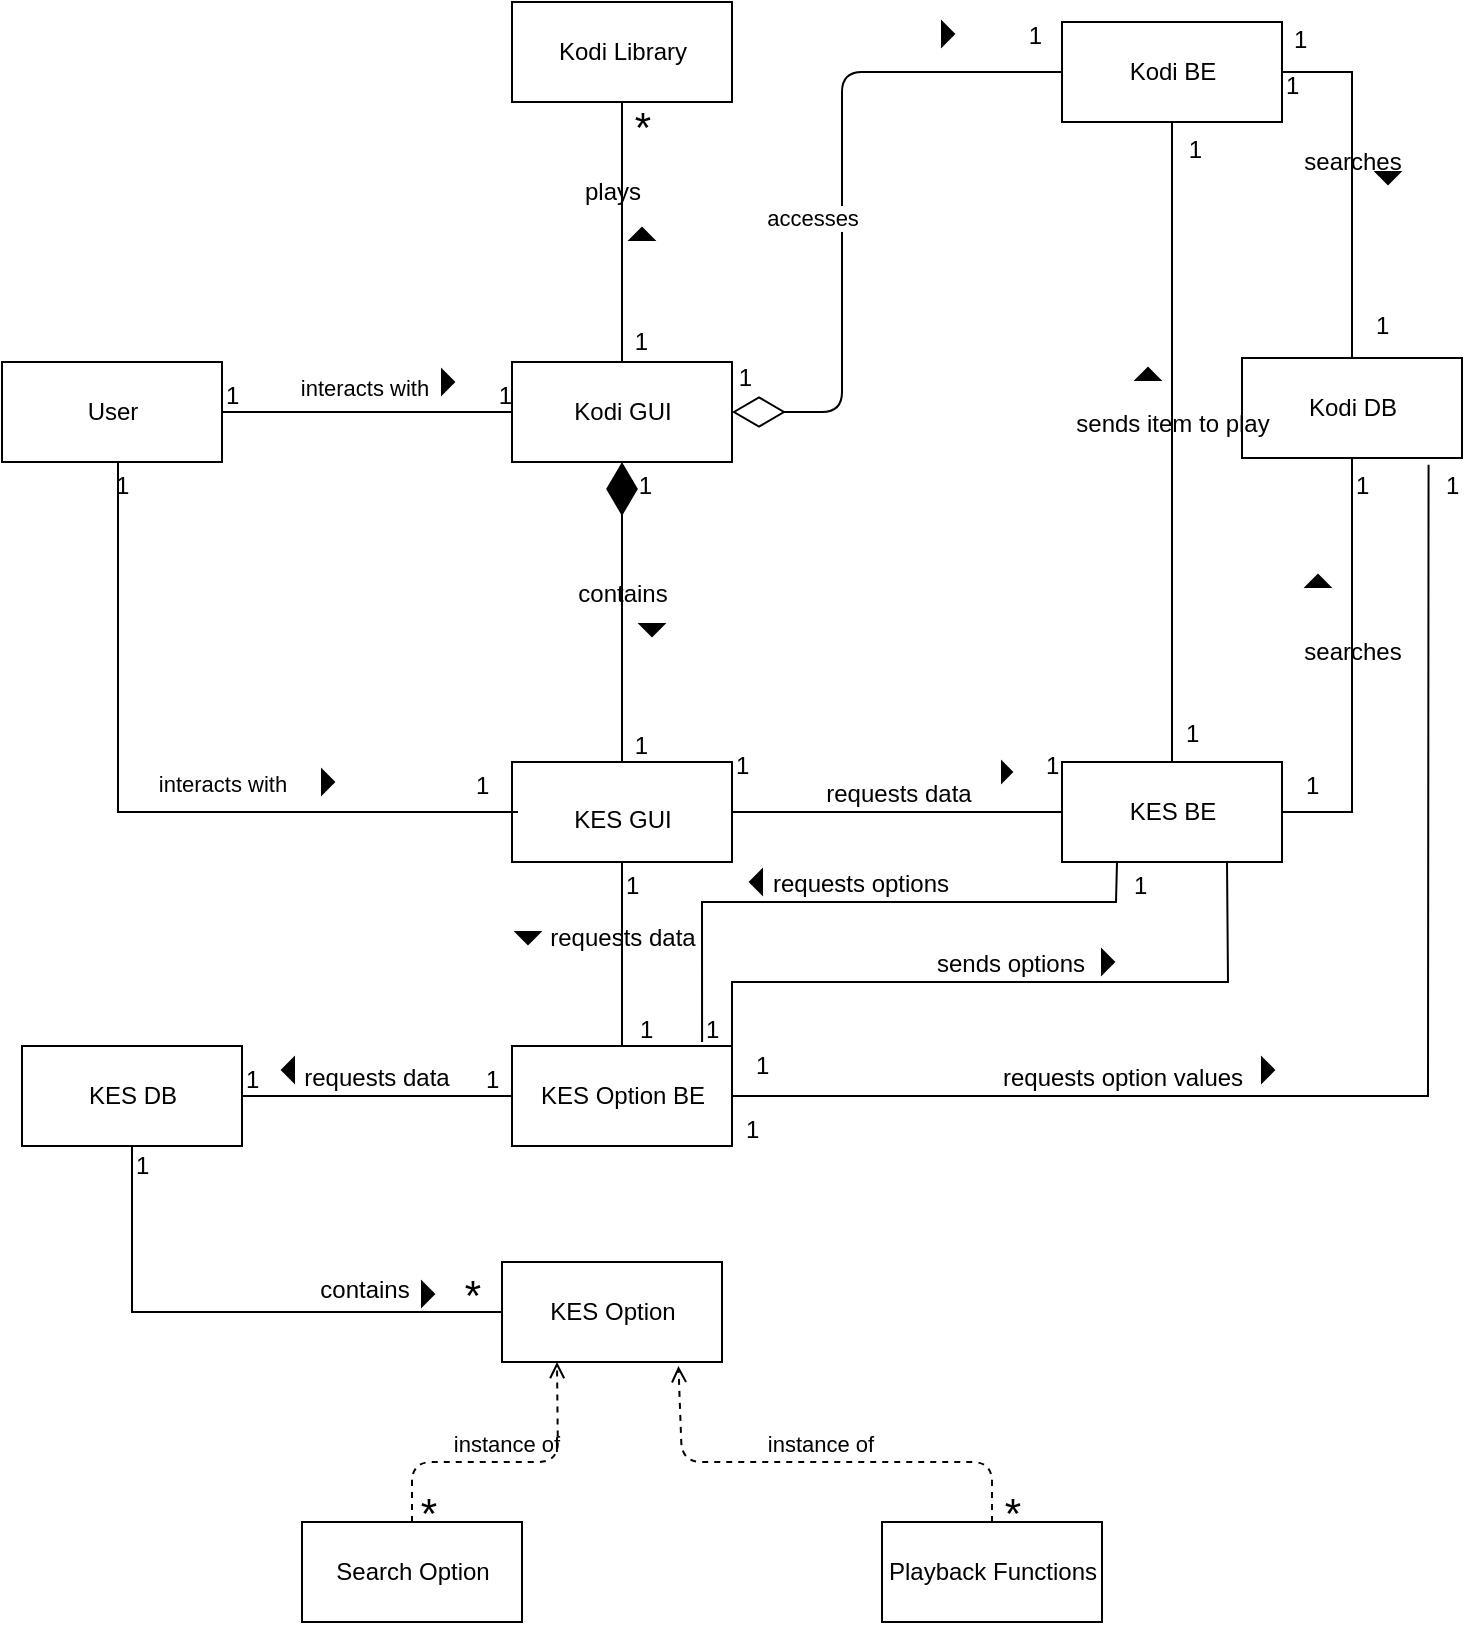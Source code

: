 <mxfile>
    <diagram id="5QyvUhvtowPXvdwHoXW4" name="Page-1">
        <mxGraphModel dx="1286" dy="715" grid="1" gridSize="10" guides="1" tooltips="1" connect="1" arrows="1" fold="1" page="1" pageScale="1" pageWidth="850" pageHeight="1100" math="0" shadow="0">
            <root>
                <mxCell id="0"/>
                <mxCell id="1" parent="0"/>
                <mxCell id="6" value="User" style="html=1;" parent="1" vertex="1">
                    <mxGeometry x="90" y="290" width="110" height="50" as="geometry"/>
                </mxCell>
                <mxCell id="7" value="Kodi GUI" style="html=1;" parent="1" vertex="1">
                    <mxGeometry x="345" y="290" width="110" height="50" as="geometry"/>
                </mxCell>
                <mxCell id="9" value="Kodi Library" style="html=1;" parent="1" vertex="1">
                    <mxGeometry x="345" y="110" width="110" height="50" as="geometry"/>
                </mxCell>
                <mxCell id="17" value="interacts with" style="endArrow=none;html=1;rounded=0;align=center;verticalAlign=top;endFill=0;labelBackgroundColor=none;exitX=1;exitY=0.5;exitDx=0;exitDy=0;entryX=0;entryY=0.5;entryDx=0;entryDy=0;" parent="1" source="6" target="7" edge="1">
                    <mxGeometry x="-0.022" y="25" relative="1" as="geometry">
                        <mxPoint x="310" y="700" as="sourcePoint"/>
                        <mxPoint x="510" y="700" as="targetPoint"/>
                        <mxPoint as="offset"/>
                    </mxGeometry>
                </mxCell>
                <mxCell id="18" value="1" style="resizable=0;html=1;align=left;verticalAlign=bottom;labelBackgroundColor=none;" parent="17" connectable="0" vertex="1">
                    <mxGeometry x="-1" relative="1" as="geometry"/>
                </mxCell>
                <mxCell id="20" value="1" style="resizable=0;html=1;align=right;verticalAlign=bottom;labelBackgroundColor=none;" parent="17" connectable="0" vertex="1">
                    <mxGeometry x="1" relative="1" as="geometry"/>
                </mxCell>
                <mxCell id="25" value="accesses" style="endArrow=diamondThin;endFill=0;endSize=24;html=1;entryX=1;entryY=0.5;entryDx=0;entryDy=0;exitX=0;exitY=0.5;exitDx=0;exitDy=0;" parent="1" source="93" target="7" edge="1">
                    <mxGeometry x="0.091" y="-15" width="160" relative="1" as="geometry">
                        <mxPoint x="60" y="690" as="sourcePoint"/>
                        <mxPoint x="220" y="690" as="targetPoint"/>
                        <mxPoint as="offset"/>
                        <Array as="points">
                            <mxPoint x="510" y="145"/>
                            <mxPoint x="510" y="315"/>
                        </Array>
                    </mxGeometry>
                </mxCell>
                <mxCell id="29" value="*" style="text;html=1;align=center;verticalAlign=middle;resizable=0;points=[];autosize=1;strokeColor=none;fillColor=none;fontSize=21;" parent="1" vertex="1">
                    <mxGeometry x="395" y="152" width="30" height="40" as="geometry"/>
                </mxCell>
                <mxCell id="30" value="&lt;font style=&quot;font-size: 12px;&quot;&gt;KES GUI&lt;/font&gt;" style="html=1;fontSize=21;" parent="1" vertex="1">
                    <mxGeometry x="345" y="490" width="110" height="50" as="geometry"/>
                </mxCell>
                <mxCell id="31" value="KES Option" style="html=1;fontSize=12;" parent="1" vertex="1">
                    <mxGeometry x="340" y="740" width="110" height="50" as="geometry"/>
                </mxCell>
                <mxCell id="32" value="" style="triangle;aspect=fixed;fillColor=strokeColor;fontSize=12;" parent="1" vertex="1">
                    <mxGeometry x="310" y="294" width="6" height="12" as="geometry"/>
                </mxCell>
                <mxCell id="33" value="contains" style="startArrow=diamondThin;endFill=1;endArrow=none;html=1;rounded=0;align=center;verticalAlign=bottom;labelBackgroundColor=none;fontSize=12;exitX=0.5;exitY=1;exitDx=0;exitDy=0;entryX=0.5;entryY=0;entryDx=0;entryDy=0;startSize=24;" parent="1" source="7" target="30" edge="1">
                    <mxGeometry relative="1" as="geometry">
                        <mxPoint x="145" y="442" as="sourcePoint"/>
                        <mxPoint x="285" y="442" as="targetPoint"/>
                    </mxGeometry>
                </mxCell>
                <mxCell id="34" value="" style="triangle;aspect=fixed;fillColor=strokeColor;fontSize=12;rotation=0;" parent="1" vertex="1">
                    <mxGeometry x="560" y="120" width="6" height="12" as="geometry"/>
                </mxCell>
                <mxCell id="38" value="" style="triangle;aspect=fixed;fillColor=strokeColor;fontSize=12;" parent="1" vertex="1">
                    <mxGeometry x="250" y="494" width="6" height="12" as="geometry"/>
                </mxCell>
                <mxCell id="39" value="&lt;span style=&quot;font-size: 11px;&quot;&gt;interacts with&lt;/span&gt;" style="endArrow=none;html=1;rounded=0;align=center;verticalAlign=bottom;labelBackgroundColor=none;fontSize=12;exitX=0.5;exitY=1;exitDx=0;exitDy=0;entryX=0;entryY=0.5;entryDx=0;entryDy=0;" parent="1" edge="1">
                    <mxGeometry x="0.211" y="5" relative="1" as="geometry">
                        <mxPoint x="148" y="340" as="sourcePoint"/>
                        <mxPoint x="348" y="515" as="targetPoint"/>
                        <Array as="points">
                            <mxPoint x="148" y="515"/>
                        </Array>
                        <mxPoint as="offset"/>
                    </mxGeometry>
                </mxCell>
                <mxCell id="41" value="KES BE" style="html=1;" parent="1" vertex="1">
                    <mxGeometry x="620" y="490" width="110" height="50" as="geometry"/>
                </mxCell>
                <mxCell id="42" value="KES DB" style="html=1;" parent="1" vertex="1">
                    <mxGeometry x="100" y="632" width="110" height="50" as="geometry"/>
                </mxCell>
                <mxCell id="43" value="Kodi DB" style="html=1;" parent="1" vertex="1">
                    <mxGeometry x="710" y="288" width="110" height="50" as="geometry"/>
                </mxCell>
                <mxCell id="44" value="" style="triangle;aspect=fixed;fillColor=strokeColor;fontSize=12;rotation=-90;" parent="1" vertex="1">
                    <mxGeometry x="407" y="220" width="6" height="12" as="geometry"/>
                </mxCell>
                <mxCell id="45" value="plays" style="endArrow=none;html=1;rounded=0;align=center;verticalAlign=bottom;labelBackgroundColor=none;fontSize=12;exitX=0.5;exitY=1;exitDx=0;exitDy=0;entryX=0.5;entryY=0;entryDx=0;entryDy=0;" parent="1" source="9" target="7" edge="1">
                    <mxGeometry x="-0.167" y="-5" relative="1" as="geometry">
                        <mxPoint x="485" y="102" as="sourcePoint"/>
                        <mxPoint x="625" y="102" as="targetPoint"/>
                        <Array as="points"/>
                        <mxPoint as="offset"/>
                    </mxGeometry>
                </mxCell>
                <mxCell id="46" value="" style="triangle;aspect=fixed;fillColor=strokeColor;fontSize=12;" parent="1" vertex="1">
                    <mxGeometry x="590" y="490" width="5" height="10" as="geometry"/>
                </mxCell>
                <mxCell id="47" value="requests data" style="endArrow=none;html=1;rounded=0;align=center;verticalAlign=bottom;labelBackgroundColor=none;fontSize=12;exitX=1;exitY=0.5;exitDx=0;exitDy=0;entryX=0;entryY=0.5;entryDx=0;entryDy=0;" parent="1" source="30" target="41" edge="1">
                    <mxGeometry x="0.006" relative="1" as="geometry">
                        <mxPoint x="530" y="512" as="sourcePoint"/>
                        <mxPoint x="670" y="512" as="targetPoint"/>
                        <mxPoint as="offset"/>
                    </mxGeometry>
                </mxCell>
                <mxCell id="48" value="" style="triangle;aspect=fixed;fillColor=strokeColor;fontSize=12;rotation=-90;" parent="1" vertex="1">
                    <mxGeometry x="745" y="393.5" width="6" height="12" as="geometry"/>
                </mxCell>
                <mxCell id="49" value="searches" style="endArrow=none;html=1;rounded=0;align=center;verticalAlign=bottom;labelBackgroundColor=none;fontSize=12;exitX=0.5;exitY=1;exitDx=0;exitDy=0;entryX=1;entryY=0.5;entryDx=0;entryDy=0;" parent="1" source="43" target="41" edge="1">
                    <mxGeometry relative="1" as="geometry">
                        <mxPoint x="320" y="752" as="sourcePoint"/>
                        <mxPoint x="460" y="752" as="targetPoint"/>
                        <Array as="points">
                            <mxPoint x="765" y="515"/>
                        </Array>
                        <mxPoint as="offset"/>
                    </mxGeometry>
                </mxCell>
                <mxCell id="52" value="1" style="resizable=0;html=1;align=right;verticalAlign=bottom;labelBackgroundColor=none;" parent="1" connectable="0" vertex="1">
                    <mxGeometry x="413" y="288" as="geometry"/>
                </mxCell>
                <mxCell id="55" value="1" style="resizable=0;html=1;align=right;verticalAlign=bottom;labelBackgroundColor=none;" parent="1" connectable="0" vertex="1">
                    <mxGeometry x="465" y="306" as="geometry"/>
                </mxCell>
                <mxCell id="56" value="1" style="resizable=0;html=1;align=right;verticalAlign=bottom;labelBackgroundColor=none;" parent="1" connectable="0" vertex="1">
                    <mxGeometry x="415" y="360" as="geometry"/>
                </mxCell>
                <mxCell id="57" value="1" style="resizable=0;html=1;align=right;verticalAlign=bottom;labelBackgroundColor=none;" parent="1" connectable="0" vertex="1">
                    <mxGeometry x="413" y="490" as="geometry"/>
                </mxCell>
                <mxCell id="61" value="1" style="resizable=0;html=1;align=left;verticalAlign=bottom;labelBackgroundColor=none;" parent="1" connectable="0" vertex="1">
                    <mxGeometry x="145" y="360" as="geometry"/>
                </mxCell>
                <mxCell id="62" value="1" style="resizable=0;html=1;align=left;verticalAlign=bottom;labelBackgroundColor=none;" parent="1" connectable="0" vertex="1">
                    <mxGeometry x="325" y="510" as="geometry"/>
                </mxCell>
                <mxCell id="63" value="1" style="resizable=0;html=1;align=left;verticalAlign=bottom;labelBackgroundColor=none;" parent="1" connectable="0" vertex="1">
                    <mxGeometry x="455" y="500" as="geometry"/>
                </mxCell>
                <mxCell id="66" value="1" style="resizable=0;html=1;align=left;verticalAlign=bottom;labelBackgroundColor=none;" parent="1" connectable="0" vertex="1">
                    <mxGeometry x="765" y="360" as="geometry"/>
                </mxCell>
                <mxCell id="67" value="1" style="resizable=0;html=1;align=left;verticalAlign=bottom;labelBackgroundColor=none;" parent="1" connectable="0" vertex="1">
                    <mxGeometry x="680" y="484" as="geometry"/>
                </mxCell>
                <mxCell id="68" value="1" style="resizable=0;html=1;align=left;verticalAlign=bottom;labelBackgroundColor=none;" parent="1" connectable="0" vertex="1">
                    <mxGeometry x="610" y="500" as="geometry"/>
                </mxCell>
                <mxCell id="70" value="" style="triangle;aspect=fixed;fillColor=strokeColor;fontSize=12;rotation=-180;" parent="1" vertex="1">
                    <mxGeometry x="464" y="544" width="6" height="12" as="geometry"/>
                </mxCell>
                <mxCell id="77" value="" style="endArrow=none;html=1;rounded=0;align=center;verticalAlign=bottom;labelBackgroundColor=none;fontSize=12;entryX=0.5;entryY=1;entryDx=0;entryDy=0;exitX=0;exitY=0.5;exitDx=0;exitDy=0;" parent="1" source="31" target="42" edge="1">
                    <mxGeometry relative="1" as="geometry">
                        <mxPoint x="290" y="700" as="sourcePoint"/>
                        <mxPoint x="360" y="902" as="targetPoint"/>
                        <Array as="points">
                            <mxPoint x="155" y="765"/>
                        </Array>
                    </mxGeometry>
                </mxCell>
                <mxCell id="78" value="contains" style="edgeLabel;html=1;align=center;verticalAlign=middle;resizable=0;points=[];fontSize=12;" parent="77" vertex="1" connectable="0">
                    <mxGeometry x="-0.368" y="1" relative="1" as="geometry">
                        <mxPoint x="15" y="-12" as="offset"/>
                    </mxGeometry>
                </mxCell>
                <mxCell id="79" value="*" style="text;html=1;align=center;verticalAlign=middle;resizable=0;points=[];autosize=1;strokeColor=none;fillColor=none;fontSize=21;" parent="1" vertex="1">
                    <mxGeometry x="310" y="736" width="30" height="40" as="geometry"/>
                </mxCell>
                <mxCell id="85" value="Search Option" style="html=1;fontSize=12;" parent="1" vertex="1">
                    <mxGeometry x="240" y="870" width="110" height="50" as="geometry"/>
                </mxCell>
                <mxCell id="86" value="Playback Functions" style="html=1;fontSize=12;" parent="1" vertex="1">
                    <mxGeometry x="530" y="870" width="110" height="50" as="geometry"/>
                </mxCell>
                <mxCell id="88" value="*" style="text;html=1;align=center;verticalAlign=middle;resizable=0;points=[];autosize=1;strokeColor=none;fillColor=none;fontSize=21;" parent="1" vertex="1">
                    <mxGeometry x="580" y="845" width="30" height="40" as="geometry"/>
                </mxCell>
                <mxCell id="89" value="*" style="text;html=1;align=center;verticalAlign=middle;resizable=0;points=[];autosize=1;strokeColor=none;fillColor=none;fontSize=21;" parent="1" vertex="1">
                    <mxGeometry x="288" y="845" width="30" height="40" as="geometry"/>
                </mxCell>
                <mxCell id="91" value="instance of" style="html=1;verticalAlign=bottom;labelBackgroundColor=none;endArrow=open;endFill=0;dashed=1;entryX=0.25;entryY=1;entryDx=0;entryDy=0;exitX=0.5;exitY=0;exitDx=0;exitDy=0;" edge="1" parent="1" source="85" target="31">
                    <mxGeometry width="160" relative="1" as="geometry">
                        <mxPoint x="260" y="960" as="sourcePoint"/>
                        <mxPoint x="145" y="760" as="targetPoint"/>
                        <Array as="points">
                            <mxPoint x="295" y="840"/>
                            <mxPoint x="368" y="840"/>
                        </Array>
                    </mxGeometry>
                </mxCell>
                <mxCell id="90" value="" style="triangle;aspect=fixed;fillColor=strokeColor;fontSize=12;rotation=0;" vertex="1" parent="1">
                    <mxGeometry x="300" y="750" width="6" height="12" as="geometry"/>
                </mxCell>
                <mxCell id="92" value="instance of" style="html=1;verticalAlign=bottom;labelBackgroundColor=none;endArrow=open;endFill=0;dashed=1;entryX=0.802;entryY=1.04;entryDx=0;entryDy=0;exitX=0.5;exitY=0;exitDx=0;exitDy=0;entryPerimeter=0;" edge="1" parent="1" source="86" target="31">
                    <mxGeometry width="160" relative="1" as="geometry">
                        <mxPoint x="290" y="1020" as="sourcePoint"/>
                        <mxPoint x="230" y="980" as="targetPoint"/>
                        <Array as="points">
                            <mxPoint x="585" y="840"/>
                            <mxPoint x="430" y="840"/>
                        </Array>
                    </mxGeometry>
                </mxCell>
                <mxCell id="93" value="Kodi BE" style="html=1;" vertex="1" parent="1">
                    <mxGeometry x="620" y="120" width="110" height="50" as="geometry"/>
                </mxCell>
                <mxCell id="94" value="searches" style="endArrow=none;html=1;rounded=0;align=center;verticalAlign=bottom;labelBackgroundColor=none;fontSize=12;exitX=1;exitY=0.5;exitDx=0;exitDy=0;entryX=0.5;entryY=0;entryDx=0;entryDy=0;" edge="1" parent="1" source="93" target="43">
                    <mxGeometry relative="1" as="geometry">
                        <mxPoint x="685" y="341" as="sourcePoint"/>
                        <mxPoint x="770" y="280" as="targetPoint"/>
                        <mxPoint as="offset"/>
                        <Array as="points">
                            <mxPoint x="765" y="145"/>
                        </Array>
                    </mxGeometry>
                </mxCell>
                <mxCell id="95" value="1" style="resizable=0;html=1;align=right;verticalAlign=bottom;labelBackgroundColor=none;" connectable="0" vertex="1" parent="1">
                    <mxGeometry x="610" y="135" as="geometry"/>
                </mxCell>
                <mxCell id="96" value="" style="triangle;aspect=fixed;fillColor=strokeColor;fontSize=12;rotation=90;" vertex="1" parent="1">
                    <mxGeometry x="780" y="192" width="6" height="12" as="geometry"/>
                </mxCell>
                <mxCell id="97" value="1" style="resizable=0;html=1;align=right;verticalAlign=bottom;labelBackgroundColor=none;" connectable="0" vertex="1" parent="1">
                    <mxGeometry x="690" y="192" as="geometry"/>
                </mxCell>
                <mxCell id="98" value="" style="triangle;aspect=fixed;fillColor=strokeColor;fontSize=12;rotation=90;" vertex="1" parent="1">
                    <mxGeometry x="412" y="418" width="6" height="12" as="geometry"/>
                </mxCell>
                <mxCell id="100" value="sends item to play" style="endArrow=none;html=1;rounded=0;align=center;verticalAlign=bottom;labelBackgroundColor=none;fontSize=12;exitX=0.5;exitY=1;exitDx=0;exitDy=0;entryX=0.5;entryY=0;entryDx=0;entryDy=0;" edge="1" parent="1" source="93" target="41">
                    <mxGeometry relative="1" as="geometry">
                        <mxPoint x="465" y="525" as="sourcePoint"/>
                        <mxPoint x="630" y="525" as="targetPoint"/>
                    </mxGeometry>
                </mxCell>
                <mxCell id="101" value="" style="triangle;aspect=fixed;fillColor=strokeColor;fontSize=12;rotation=-90;" vertex="1" parent="1">
                    <mxGeometry x="660" y="290" width="6" height="12" as="geometry"/>
                </mxCell>
                <mxCell id="102" value="1" style="resizable=0;html=1;align=left;verticalAlign=bottom;labelBackgroundColor=none;" connectable="0" vertex="1" parent="1">
                    <mxGeometry x="654" y="560" as="geometry"/>
                </mxCell>
                <mxCell id="104" value="1" style="resizable=0;html=1;align=left;verticalAlign=bottom;labelBackgroundColor=none;" connectable="0" vertex="1" parent="1">
                    <mxGeometry x="460" y="682" as="geometry"/>
                </mxCell>
                <mxCell id="107" value="1" style="resizable=0;html=1;align=left;verticalAlign=bottom;labelBackgroundColor=none;" connectable="0" vertex="1" parent="1">
                    <mxGeometry x="330" y="657" as="geometry"/>
                </mxCell>
                <mxCell id="110" value="1" style="resizable=0;html=1;align=left;verticalAlign=bottom;labelBackgroundColor=none;" connectable="0" vertex="1" parent="1">
                    <mxGeometry x="740" y="510" as="geometry"/>
                </mxCell>
                <mxCell id="111" value="1" style="resizable=0;html=1;align=left;verticalAlign=bottom;labelBackgroundColor=none;" connectable="0" vertex="1" parent="1">
                    <mxGeometry x="775" y="280" as="geometry"/>
                </mxCell>
                <mxCell id="112" value="1" style="resizable=0;html=1;align=left;verticalAlign=bottom;labelBackgroundColor=none;" connectable="0" vertex="1" parent="1">
                    <mxGeometry x="795" y="390" as="geometry">
                        <mxPoint x="-61" y="-253" as="offset"/>
                    </mxGeometry>
                </mxCell>
                <mxCell id="113" value="KES Option BE" style="html=1;" vertex="1" parent="1">
                    <mxGeometry x="345" y="632" width="110" height="50" as="geometry"/>
                </mxCell>
                <mxCell id="114" value="requests data" style="endArrow=none;html=1;rounded=0;align=center;verticalAlign=bottom;labelBackgroundColor=none;fontSize=12;exitX=0.5;exitY=1;exitDx=0;exitDy=0;entryX=0.5;entryY=0;entryDx=0;entryDy=0;" edge="1" parent="1" source="30" target="113">
                    <mxGeometry x="0.006" relative="1" as="geometry">
                        <mxPoint x="465" y="525" as="sourcePoint"/>
                        <mxPoint x="630" y="525" as="targetPoint"/>
                        <mxPoint as="offset"/>
                    </mxGeometry>
                </mxCell>
                <mxCell id="115" value="requests data" style="endArrow=none;html=1;rounded=0;align=center;verticalAlign=bottom;labelBackgroundColor=none;fontSize=12;exitX=0;exitY=0.5;exitDx=0;exitDy=0;entryX=1;entryY=0.5;entryDx=0;entryDy=0;" edge="1" parent="1" source="113" target="42">
                    <mxGeometry x="0.006" relative="1" as="geometry">
                        <mxPoint x="465" y="525" as="sourcePoint"/>
                        <mxPoint x="630" y="525" as="targetPoint"/>
                        <mxPoint as="offset"/>
                        <Array as="points"/>
                    </mxGeometry>
                </mxCell>
                <mxCell id="117" value="requests options" style="endArrow=none;html=1;rounded=0;align=center;verticalAlign=bottom;labelBackgroundColor=none;fontSize=12;exitX=0.864;exitY=-0.04;exitDx=0;exitDy=0;entryX=0.25;entryY=1;entryDx=0;entryDy=0;exitPerimeter=0;" edge="1" parent="1" source="113" target="41">
                    <mxGeometry x="0.006" relative="1" as="geometry">
                        <mxPoint x="465" y="654.5" as="sourcePoint"/>
                        <mxPoint x="650.02" y="180" as="targetPoint"/>
                        <mxPoint as="offset"/>
                        <Array as="points">
                            <mxPoint x="440" y="560"/>
                            <mxPoint x="647" y="560"/>
                        </Array>
                    </mxGeometry>
                </mxCell>
                <mxCell id="118" value="requests option values" style="endArrow=none;html=1;rounded=0;align=center;verticalAlign=bottom;labelBackgroundColor=none;fontSize=12;exitX=1;exitY=0.5;exitDx=0;exitDy=0;entryX=0.848;entryY=1.068;entryDx=0;entryDy=0;entryPerimeter=0;" edge="1" parent="1" source="113" target="43">
                    <mxGeometry x="-0.412" relative="1" as="geometry">
                        <mxPoint x="465" y="667" as="sourcePoint"/>
                        <mxPoint x="657.5" y="550" as="targetPoint"/>
                        <mxPoint as="offset"/>
                        <Array as="points">
                            <mxPoint x="803" y="657"/>
                        </Array>
                    </mxGeometry>
                </mxCell>
                <mxCell id="120" value="1" style="resizable=0;html=1;align=left;verticalAlign=bottom;labelBackgroundColor=none;" connectable="0" vertex="1" parent="1">
                    <mxGeometry x="465" y="650" as="geometry"/>
                </mxCell>
                <mxCell id="121" value="1" style="resizable=0;html=1;align=left;verticalAlign=bottom;labelBackgroundColor=none;" connectable="0" vertex="1" parent="1">
                    <mxGeometry x="155" y="700" as="geometry"/>
                </mxCell>
                <mxCell id="122" value="1" style="resizable=0;html=1;align=left;verticalAlign=bottom;labelBackgroundColor=none;" connectable="0" vertex="1" parent="1">
                    <mxGeometry x="730" y="160" as="geometry"/>
                </mxCell>
                <mxCell id="123" value="1" style="resizable=0;html=1;align=left;verticalAlign=bottom;labelBackgroundColor=none;" connectable="0" vertex="1" parent="1">
                    <mxGeometry x="210" y="657" as="geometry"/>
                </mxCell>
                <mxCell id="124" value="1" style="resizable=0;html=1;align=left;verticalAlign=bottom;labelBackgroundColor=none;" connectable="0" vertex="1" parent="1">
                    <mxGeometry x="400" y="560" as="geometry"/>
                </mxCell>
                <mxCell id="125" value="1" style="resizable=0;html=1;align=left;verticalAlign=bottom;labelBackgroundColor=none;" connectable="0" vertex="1" parent="1">
                    <mxGeometry x="440" y="632" as="geometry"/>
                </mxCell>
                <mxCell id="126" value="1" style="resizable=0;html=1;align=left;verticalAlign=bottom;labelBackgroundColor=none;" connectable="0" vertex="1" parent="1">
                    <mxGeometry x="407" y="632" as="geometry"/>
                </mxCell>
                <mxCell id="127" value="1" style="resizable=0;html=1;align=left;verticalAlign=bottom;labelBackgroundColor=none;" connectable="0" vertex="1" parent="1">
                    <mxGeometry x="810" y="360" as="geometry"/>
                </mxCell>
                <mxCell id="128" value="" style="triangle;aspect=fixed;fillColor=strokeColor;fontSize=12;rotation=-180;" vertex="1" parent="1">
                    <mxGeometry x="230" y="638" width="6" height="12" as="geometry"/>
                </mxCell>
                <mxCell id="129" value="" style="triangle;aspect=fixed;fillColor=strokeColor;fontSize=12;rotation=0;" vertex="1" parent="1">
                    <mxGeometry x="720" y="638" width="6" height="12" as="geometry"/>
                </mxCell>
                <mxCell id="131" value="" style="triangle;aspect=fixed;fillColor=strokeColor;fontSize=12;rotation=90;" vertex="1" parent="1">
                    <mxGeometry x="350" y="572" width="6" height="12" as="geometry"/>
                </mxCell>
                <mxCell id="132" value="sends options" style="endArrow=none;html=1;rounded=0;align=center;verticalAlign=bottom;labelBackgroundColor=none;fontSize=12;entryX=0.75;entryY=1;entryDx=0;entryDy=0;exitX=1;exitY=0;exitDx=0;exitDy=0;" edge="1" parent="1" source="113" target="41">
                    <mxGeometry x="0.006" relative="1" as="geometry">
                        <mxPoint x="630" y="600" as="sourcePoint"/>
                        <mxPoint x="657.5" y="550" as="targetPoint"/>
                        <mxPoint as="offset"/>
                        <Array as="points">
                            <mxPoint x="455" y="600"/>
                            <mxPoint x="703" y="600"/>
                        </Array>
                    </mxGeometry>
                </mxCell>
                <mxCell id="133" value="" style="triangle;aspect=fixed;fillColor=strokeColor;fontSize=12;rotation=0;" vertex="1" parent="1">
                    <mxGeometry x="640" y="584" width="6" height="12" as="geometry"/>
                </mxCell>
            </root>
        </mxGraphModel>
    </diagram>
</mxfile>
